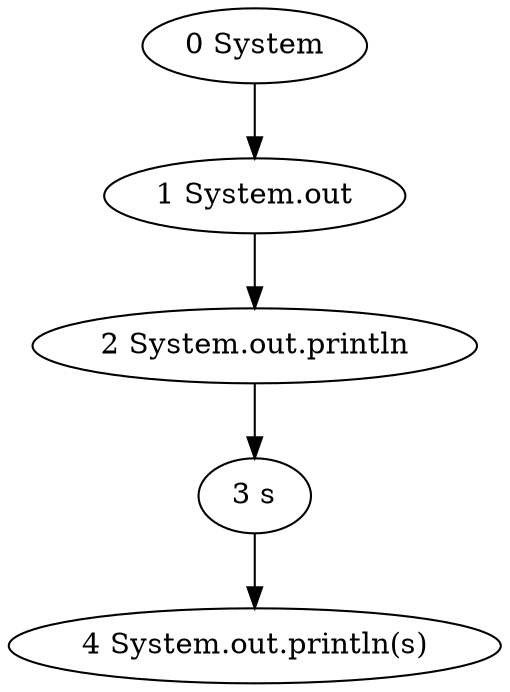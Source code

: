 digraph "Console$thread.write$Original" {
"3 s" -> "4 System.out.println(s)"
"1 System.out" -> "2 System.out.println"
"0 System" -> "1 System.out"
"2 System.out.println" -> "3 s"
}

digraph "Console$thread.write" {
}

digraph "Console$thread.run" {
}

digraph "Console$thread.<init>" {
}

digraph "Console$task.write$Original" {
}

digraph "Console$task.write" {
}

digraph "Console$task.run" {
}

digraph "Console$task.<init>" {
}

digraph "Console$serial.write" {
}

digraph "Console$serial.<init>" {
}

digraph "Console$serial.panini$disconnect" {
}

digraph "Console$monitor.write" {
}

digraph "Console$monitor.<init>" {
}

digraph "Console$monitor.panini$disconnect" {
}

digraph "Greeter$thread.run" {
"2 \"Panini: Hello World!\"" -> "3 c.write(\"Panini: Hello World!\")"
"0 c" -> "1 c.write"
"1 c.write" -> "2 \"Panini: Hello World!\""
"7 System.currentTimeMillis()" -> "8 long time = System.currentTimeMillis()"
"6 System.currentTimeMillis" -> "7 System.currentTimeMillis()"
"5 System" -> "6 System.currentTimeMillis"
"3 c.write(\"Panini: Hello World!\")" -> "5 System"
"13 \"Time is now: \" + time" -> "14 c.write(\"Time is now: \" + time)"
"9 c" -> "10 c.write"
"8 long time = System.currentTimeMillis()" -> "9 c"
"12 time" -> "13 \"Time is now: \" + time"
"10 c.write" -> "11 \"Time is now: \""
"11 \"Time is now: \"" -> "12 time"
}

digraph "Greeter$thread.<init>" {
}

digraph "HelloWorld.<init>" {
}

digraph "HelloWorld.main" {
}

